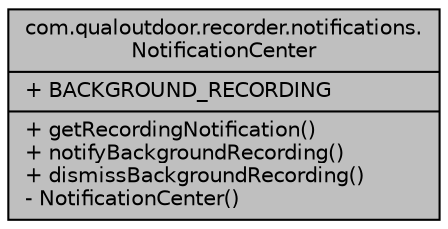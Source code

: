 digraph "com.qualoutdoor.recorder.notifications.NotificationCenter"
{
  edge [fontname="Helvetica",fontsize="10",labelfontname="Helvetica",labelfontsize="10"];
  node [fontname="Helvetica",fontsize="10",shape=record];
  Node1 [label="{com.qualoutdoor.recorder.notifications.\lNotificationCenter\n|+ BACKGROUND_RECORDING\l|+ getRecordingNotification()\l+ notifyBackgroundRecording()\l+ dismissBackgroundRecording()\l- NotificationCenter()\l}",height=0.2,width=0.4,color="black", fillcolor="grey75", style="filled" fontcolor="black"];
}
